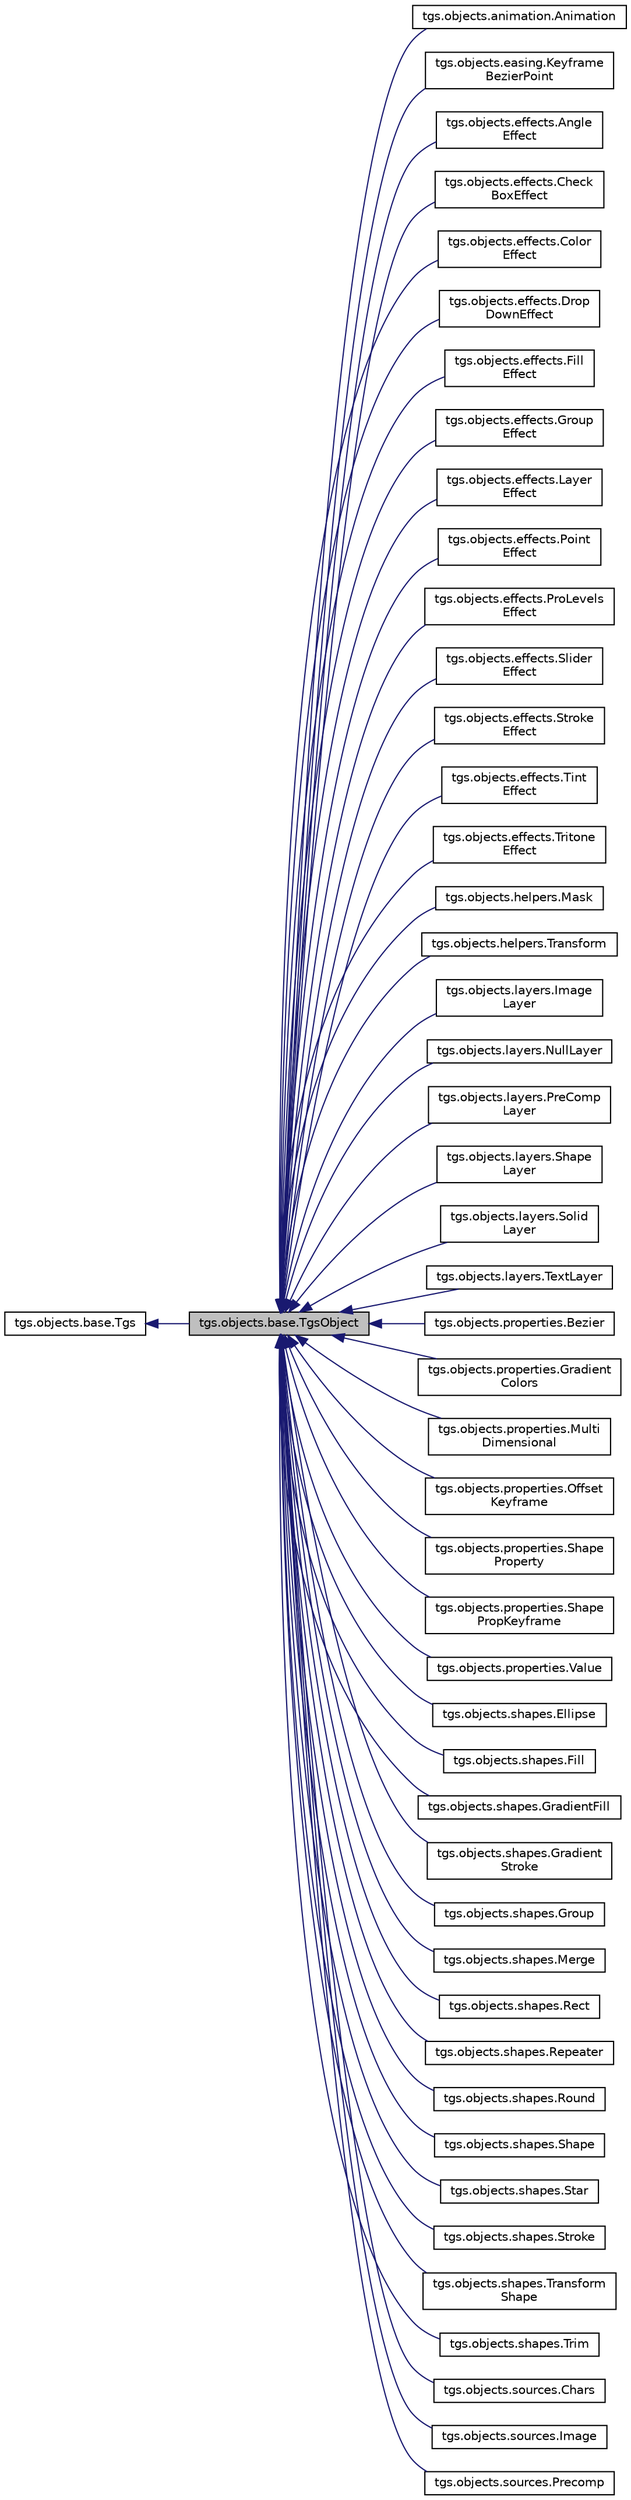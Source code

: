digraph "tgs.objects.base.TgsObject"
{
  edge [fontname="Helvetica",fontsize="10",labelfontname="Helvetica",labelfontsize="10"];
  node [fontname="Helvetica",fontsize="10",shape=record];
  rankdir="LR";
  Node0 [label="tgs.objects.base.TgsObject",height=0.2,width=0.4,color="black", fillcolor="grey75", style="filled", fontcolor="black"];
  Node1 -> Node0 [dir="back",color="midnightblue",fontsize="10",style="solid",fontname="Helvetica"];
  Node1 [label="tgs.objects.base.Tgs",height=0.2,width=0.4,color="black", fillcolor="white", style="filled",URL="$classtgs_1_1objects_1_1base_1_1Tgs.html"];
  Node0 -> Node2 [dir="back",color="midnightblue",fontsize="10",style="solid",fontname="Helvetica"];
  Node2 [label="tgs.objects.animation.Animation",height=0.2,width=0.4,color="black", fillcolor="white", style="filled",URL="$classtgs_1_1objects_1_1animation_1_1Animation.html"];
  Node0 -> Node3 [dir="back",color="midnightblue",fontsize="10",style="solid",fontname="Helvetica"];
  Node3 [label="tgs.objects.easing.Keyframe\lBezierPoint",height=0.2,width=0.4,color="black", fillcolor="white", style="filled",URL="$classtgs_1_1objects_1_1easing_1_1KeyframeBezierPoint.html"];
  Node0 -> Node4 [dir="back",color="midnightblue",fontsize="10",style="solid",fontname="Helvetica"];
  Node4 [label="tgs.objects.effects.Angle\lEffect",height=0.2,width=0.4,color="black", fillcolor="white", style="filled",URL="$classtgs_1_1objects_1_1effects_1_1AngleEffect.html"];
  Node0 -> Node5 [dir="back",color="midnightblue",fontsize="10",style="solid",fontname="Helvetica"];
  Node5 [label="tgs.objects.effects.Check\lBoxEffect",height=0.2,width=0.4,color="black", fillcolor="white", style="filled",URL="$classtgs_1_1objects_1_1effects_1_1CheckBoxEffect.html"];
  Node0 -> Node6 [dir="back",color="midnightblue",fontsize="10",style="solid",fontname="Helvetica"];
  Node6 [label="tgs.objects.effects.Color\lEffect",height=0.2,width=0.4,color="black", fillcolor="white", style="filled",URL="$classtgs_1_1objects_1_1effects_1_1ColorEffect.html"];
  Node0 -> Node7 [dir="back",color="midnightblue",fontsize="10",style="solid",fontname="Helvetica"];
  Node7 [label="tgs.objects.effects.Drop\lDownEffect",height=0.2,width=0.4,color="black", fillcolor="white", style="filled",URL="$classtgs_1_1objects_1_1effects_1_1DropDownEffect.html"];
  Node0 -> Node8 [dir="back",color="midnightblue",fontsize="10",style="solid",fontname="Helvetica"];
  Node8 [label="tgs.objects.effects.Fill\lEffect",height=0.2,width=0.4,color="black", fillcolor="white", style="filled",URL="$classtgs_1_1objects_1_1effects_1_1FillEffect.html"];
  Node0 -> Node9 [dir="back",color="midnightblue",fontsize="10",style="solid",fontname="Helvetica"];
  Node9 [label="tgs.objects.effects.Group\lEffect",height=0.2,width=0.4,color="black", fillcolor="white", style="filled",URL="$classtgs_1_1objects_1_1effects_1_1GroupEffect.html"];
  Node0 -> Node10 [dir="back",color="midnightblue",fontsize="10",style="solid",fontname="Helvetica"];
  Node10 [label="tgs.objects.effects.Layer\lEffect",height=0.2,width=0.4,color="black", fillcolor="white", style="filled",URL="$classtgs_1_1objects_1_1effects_1_1LayerEffect.html"];
  Node0 -> Node11 [dir="back",color="midnightblue",fontsize="10",style="solid",fontname="Helvetica"];
  Node11 [label="tgs.objects.effects.Point\lEffect",height=0.2,width=0.4,color="black", fillcolor="white", style="filled",URL="$classtgs_1_1objects_1_1effects_1_1PointEffect.html"];
  Node0 -> Node12 [dir="back",color="midnightblue",fontsize="10",style="solid",fontname="Helvetica"];
  Node12 [label="tgs.objects.effects.ProLevels\lEffect",height=0.2,width=0.4,color="black", fillcolor="white", style="filled",URL="$classtgs_1_1objects_1_1effects_1_1ProLevelsEffect.html"];
  Node0 -> Node13 [dir="back",color="midnightblue",fontsize="10",style="solid",fontname="Helvetica"];
  Node13 [label="tgs.objects.effects.Slider\lEffect",height=0.2,width=0.4,color="black", fillcolor="white", style="filled",URL="$classtgs_1_1objects_1_1effects_1_1SliderEffect.html"];
  Node0 -> Node14 [dir="back",color="midnightblue",fontsize="10",style="solid",fontname="Helvetica"];
  Node14 [label="tgs.objects.effects.Stroke\lEffect",height=0.2,width=0.4,color="black", fillcolor="white", style="filled",URL="$classtgs_1_1objects_1_1effects_1_1StrokeEffect.html"];
  Node0 -> Node15 [dir="back",color="midnightblue",fontsize="10",style="solid",fontname="Helvetica"];
  Node15 [label="tgs.objects.effects.Tint\lEffect",height=0.2,width=0.4,color="black", fillcolor="white", style="filled",URL="$classtgs_1_1objects_1_1effects_1_1TintEffect.html"];
  Node0 -> Node16 [dir="back",color="midnightblue",fontsize="10",style="solid",fontname="Helvetica"];
  Node16 [label="tgs.objects.effects.Tritone\lEffect",height=0.2,width=0.4,color="black", fillcolor="white", style="filled",URL="$classtgs_1_1objects_1_1effects_1_1TritoneEffect.html"];
  Node0 -> Node17 [dir="back",color="midnightblue",fontsize="10",style="solid",fontname="Helvetica"];
  Node17 [label="tgs.objects.helpers.Mask",height=0.2,width=0.4,color="black", fillcolor="white", style="filled",URL="$classtgs_1_1objects_1_1helpers_1_1Mask.html"];
  Node0 -> Node18 [dir="back",color="midnightblue",fontsize="10",style="solid",fontname="Helvetica"];
  Node18 [label="tgs.objects.helpers.Transform",height=0.2,width=0.4,color="black", fillcolor="white", style="filled",URL="$classtgs_1_1objects_1_1helpers_1_1Transform.html"];
  Node0 -> Node19 [dir="back",color="midnightblue",fontsize="10",style="solid",fontname="Helvetica"];
  Node19 [label="tgs.objects.layers.Image\lLayer",height=0.2,width=0.4,color="black", fillcolor="white", style="filled",URL="$classtgs_1_1objects_1_1layers_1_1ImageLayer.html"];
  Node0 -> Node20 [dir="back",color="midnightblue",fontsize="10",style="solid",fontname="Helvetica"];
  Node20 [label="tgs.objects.layers.NullLayer",height=0.2,width=0.4,color="black", fillcolor="white", style="filled",URL="$classtgs_1_1objects_1_1layers_1_1NullLayer.html"];
  Node0 -> Node21 [dir="back",color="midnightblue",fontsize="10",style="solid",fontname="Helvetica"];
  Node21 [label="tgs.objects.layers.PreComp\lLayer",height=0.2,width=0.4,color="black", fillcolor="white", style="filled",URL="$classtgs_1_1objects_1_1layers_1_1PreCompLayer.html"];
  Node0 -> Node22 [dir="back",color="midnightblue",fontsize="10",style="solid",fontname="Helvetica"];
  Node22 [label="tgs.objects.layers.Shape\lLayer",height=0.2,width=0.4,color="black", fillcolor="white", style="filled",URL="$classtgs_1_1objects_1_1layers_1_1ShapeLayer.html"];
  Node0 -> Node23 [dir="back",color="midnightblue",fontsize="10",style="solid",fontname="Helvetica"];
  Node23 [label="tgs.objects.layers.Solid\lLayer",height=0.2,width=0.4,color="black", fillcolor="white", style="filled",URL="$classtgs_1_1objects_1_1layers_1_1SolidLayer.html"];
  Node0 -> Node24 [dir="back",color="midnightblue",fontsize="10",style="solid",fontname="Helvetica"];
  Node24 [label="tgs.objects.layers.TextLayer",height=0.2,width=0.4,color="black", fillcolor="white", style="filled",URL="$classtgs_1_1objects_1_1layers_1_1TextLayer.html"];
  Node0 -> Node25 [dir="back",color="midnightblue",fontsize="10",style="solid",fontname="Helvetica"];
  Node25 [label="tgs.objects.properties.Bezier",height=0.2,width=0.4,color="black", fillcolor="white", style="filled",URL="$classtgs_1_1objects_1_1properties_1_1Bezier.html"];
  Node0 -> Node26 [dir="back",color="midnightblue",fontsize="10",style="solid",fontname="Helvetica"];
  Node26 [label="tgs.objects.properties.Gradient\lColors",height=0.2,width=0.4,color="black", fillcolor="white", style="filled",URL="$classtgs_1_1objects_1_1properties_1_1GradientColors.html"];
  Node0 -> Node27 [dir="back",color="midnightblue",fontsize="10",style="solid",fontname="Helvetica"];
  Node27 [label="tgs.objects.properties.Multi\lDimensional",height=0.2,width=0.4,color="black", fillcolor="white", style="filled",URL="$classtgs_1_1objects_1_1properties_1_1MultiDimensional.html"];
  Node0 -> Node28 [dir="back",color="midnightblue",fontsize="10",style="solid",fontname="Helvetica"];
  Node28 [label="tgs.objects.properties.Offset\lKeyframe",height=0.2,width=0.4,color="black", fillcolor="white", style="filled",URL="$classtgs_1_1objects_1_1properties_1_1OffsetKeyframe.html"];
  Node0 -> Node29 [dir="back",color="midnightblue",fontsize="10",style="solid",fontname="Helvetica"];
  Node29 [label="tgs.objects.properties.Shape\lProperty",height=0.2,width=0.4,color="black", fillcolor="white", style="filled",URL="$classtgs_1_1objects_1_1properties_1_1ShapeProperty.html"];
  Node0 -> Node30 [dir="back",color="midnightblue",fontsize="10",style="solid",fontname="Helvetica"];
  Node30 [label="tgs.objects.properties.Shape\lPropKeyframe",height=0.2,width=0.4,color="black", fillcolor="white", style="filled",URL="$classtgs_1_1objects_1_1properties_1_1ShapePropKeyframe.html"];
  Node0 -> Node31 [dir="back",color="midnightblue",fontsize="10",style="solid",fontname="Helvetica"];
  Node31 [label="tgs.objects.properties.Value",height=0.2,width=0.4,color="black", fillcolor="white", style="filled",URL="$classtgs_1_1objects_1_1properties_1_1Value.html"];
  Node0 -> Node32 [dir="back",color="midnightblue",fontsize="10",style="solid",fontname="Helvetica"];
  Node32 [label="tgs.objects.shapes.Ellipse",height=0.2,width=0.4,color="black", fillcolor="white", style="filled",URL="$classtgs_1_1objects_1_1shapes_1_1Ellipse.html"];
  Node0 -> Node33 [dir="back",color="midnightblue",fontsize="10",style="solid",fontname="Helvetica"];
  Node33 [label="tgs.objects.shapes.Fill",height=0.2,width=0.4,color="black", fillcolor="white", style="filled",URL="$classtgs_1_1objects_1_1shapes_1_1Fill.html"];
  Node0 -> Node34 [dir="back",color="midnightblue",fontsize="10",style="solid",fontname="Helvetica"];
  Node34 [label="tgs.objects.shapes.GradientFill",height=0.2,width=0.4,color="black", fillcolor="white", style="filled",URL="$classtgs_1_1objects_1_1shapes_1_1GradientFill.html"];
  Node0 -> Node35 [dir="back",color="midnightblue",fontsize="10",style="solid",fontname="Helvetica"];
  Node35 [label="tgs.objects.shapes.Gradient\lStroke",height=0.2,width=0.4,color="black", fillcolor="white", style="filled",URL="$classtgs_1_1objects_1_1shapes_1_1GradientStroke.html"];
  Node0 -> Node36 [dir="back",color="midnightblue",fontsize="10",style="solid",fontname="Helvetica"];
  Node36 [label="tgs.objects.shapes.Group",height=0.2,width=0.4,color="black", fillcolor="white", style="filled",URL="$classtgs_1_1objects_1_1shapes_1_1Group.html"];
  Node0 -> Node37 [dir="back",color="midnightblue",fontsize="10",style="solid",fontname="Helvetica"];
  Node37 [label="tgs.objects.shapes.Merge",height=0.2,width=0.4,color="black", fillcolor="white", style="filled",URL="$classtgs_1_1objects_1_1shapes_1_1Merge.html"];
  Node0 -> Node38 [dir="back",color="midnightblue",fontsize="10",style="solid",fontname="Helvetica"];
  Node38 [label="tgs.objects.shapes.Rect",height=0.2,width=0.4,color="black", fillcolor="white", style="filled",URL="$classtgs_1_1objects_1_1shapes_1_1Rect.html"];
  Node0 -> Node39 [dir="back",color="midnightblue",fontsize="10",style="solid",fontname="Helvetica"];
  Node39 [label="tgs.objects.shapes.Repeater",height=0.2,width=0.4,color="black", fillcolor="white", style="filled",URL="$classtgs_1_1objects_1_1shapes_1_1Repeater.html"];
  Node0 -> Node40 [dir="back",color="midnightblue",fontsize="10",style="solid",fontname="Helvetica"];
  Node40 [label="tgs.objects.shapes.Round",height=0.2,width=0.4,color="black", fillcolor="white", style="filled",URL="$classtgs_1_1objects_1_1shapes_1_1Round.html"];
  Node0 -> Node41 [dir="back",color="midnightblue",fontsize="10",style="solid",fontname="Helvetica"];
  Node41 [label="tgs.objects.shapes.Shape",height=0.2,width=0.4,color="black", fillcolor="white", style="filled",URL="$classtgs_1_1objects_1_1shapes_1_1Shape.html"];
  Node0 -> Node42 [dir="back",color="midnightblue",fontsize="10",style="solid",fontname="Helvetica"];
  Node42 [label="tgs.objects.shapes.Star",height=0.2,width=0.4,color="black", fillcolor="white", style="filled",URL="$classtgs_1_1objects_1_1shapes_1_1Star.html"];
  Node0 -> Node43 [dir="back",color="midnightblue",fontsize="10",style="solid",fontname="Helvetica"];
  Node43 [label="tgs.objects.shapes.Stroke",height=0.2,width=0.4,color="black", fillcolor="white", style="filled",URL="$classtgs_1_1objects_1_1shapes_1_1Stroke.html"];
  Node0 -> Node44 [dir="back",color="midnightblue",fontsize="10",style="solid",fontname="Helvetica"];
  Node44 [label="tgs.objects.shapes.Transform\lShape",height=0.2,width=0.4,color="black", fillcolor="white", style="filled",URL="$classtgs_1_1objects_1_1shapes_1_1TransformShape.html"];
  Node0 -> Node45 [dir="back",color="midnightblue",fontsize="10",style="solid",fontname="Helvetica"];
  Node45 [label="tgs.objects.shapes.Trim",height=0.2,width=0.4,color="black", fillcolor="white", style="filled",URL="$classtgs_1_1objects_1_1shapes_1_1Trim.html"];
  Node0 -> Node46 [dir="back",color="midnightblue",fontsize="10",style="solid",fontname="Helvetica"];
  Node46 [label="tgs.objects.sources.Chars",height=0.2,width=0.4,color="black", fillcolor="white", style="filled",URL="$classtgs_1_1objects_1_1sources_1_1Chars.html"];
  Node0 -> Node47 [dir="back",color="midnightblue",fontsize="10",style="solid",fontname="Helvetica"];
  Node47 [label="tgs.objects.sources.Image",height=0.2,width=0.4,color="black", fillcolor="white", style="filled",URL="$classtgs_1_1objects_1_1sources_1_1Image.html"];
  Node0 -> Node48 [dir="back",color="midnightblue",fontsize="10",style="solid",fontname="Helvetica"];
  Node48 [label="tgs.objects.sources.Precomp",height=0.2,width=0.4,color="black", fillcolor="white", style="filled",URL="$classtgs_1_1objects_1_1sources_1_1Precomp.html"];
}
